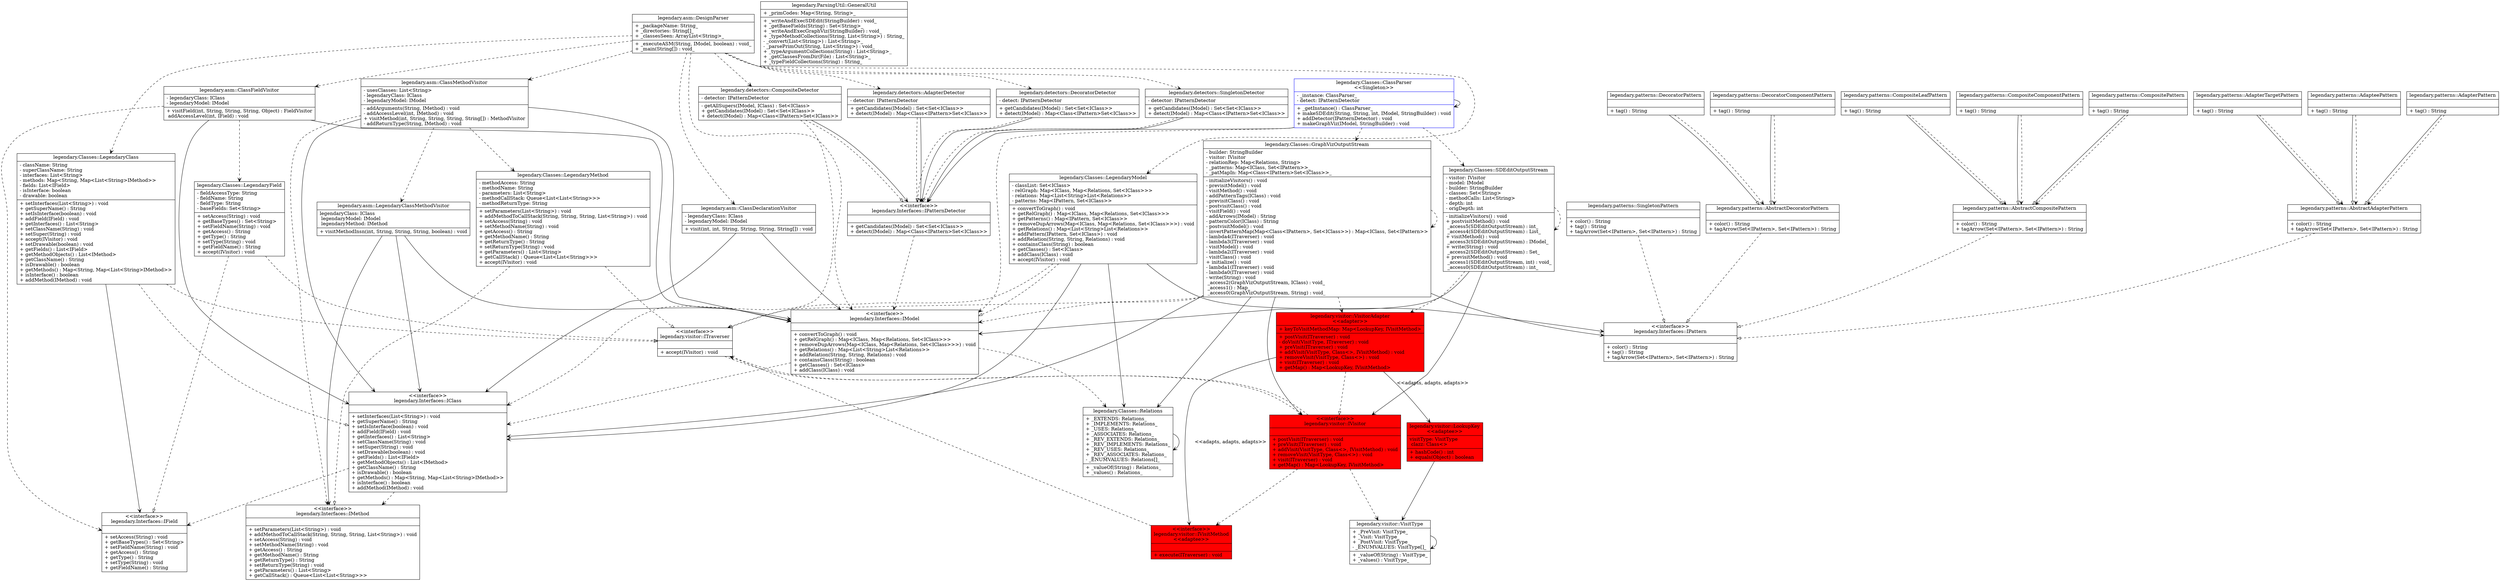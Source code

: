 digraph G{
	node [shape = "record"]
legendaryasmClassFieldVisitor [
	label = "{legendary.asm::ClassFieldVisitor|
	- legendaryClass: IClass\l
	- legendaryModel: IModel\l
	|
	+ visitField(int, String, String, String, Object) : FieldVisitor\l
	 addAccessLevel(int, IField) : void\l
	}"
	]
legendaryInterfacesIPattern [
	label = "{\<\<interface\>\>\nlegendary.Interfaces::IPattern|
	|
	+ color() : String\l
	+ tag() : String\l
	+ tagArrow(Set\<IPattern\>, Set\<IPattern\>) : String\l
	}"
	]
legendarypatternsCompositeComponentPattern [
	label = "{legendary.patterns::CompositeComponentPattern|
	|
	+ tag() : String\l
	}"
	]
legendaryInterfacesIModel [
	label = "{\<\<interface\>\>\nlegendary.Interfaces::IModel|
	|
	+ convertToGraph() : void\l
	+ getRelGraph() : Map\<IClass, Map\<Relations, Set\<IClass\>\>\>\l
	+ removeDupArrows(Map\<IClass, Map\<Relations, Set\<IClass\>\>\>) : void\l
	+ getRelations() : Map\<List\<String\>List\<Relations\>\>\l
	+ addRelation(String, String, Relations) : void\l
	+ containsClass(String) : boolean\l
	+ getClasses() : Set\<IClass\>\l
	+ addClass(IClass) : void\l
	}"
	]
legendaryvisitorITraverser [
	label = "{\<\<interface\>\>\nlegendary.visitor::ITraverser|
	|
	+ accept(IVisitor) : void\l
	}"
	]
legendaryInterfacesIPattern [
	label = "{\<\<interface\>\>\nlegendary.Interfaces::IPattern|
	|
	+ color() : String\l
	+ tag() : String\l
	+ tagArrow(Set\<IPattern\>, Set\<IPattern\>) : String\l
	}"
	]
legendaryvisitorVisitType [
	label = "{legendary.visitor::VisitType|
	+ _PreVisit: VisitType_\l
	+ _Visit: VisitType_\l
	+ _PostVisit: VisitType_\l
	- _ENUMVALUES: VisitType[]_\l
	|
	+ _valueOf(String) : VisitType_\l
	+ _values() : VisitType_\l
	}"
	]
legendaryvisitorIVisitor [
	label = "{\<\<interface\>\>\nlegendary.visitor::IVisitor\n\<\<target\>\>|
	|
	+ postVisit(ITraverser) : void\l
	+ preVisit(ITraverser) : void\l
	+ addVisit(VisitType, Class\<\>, IVisitMethod) : void\l
	+ removeVisit(VisitType, Class\<\>) : void\l
	+ visit(ITraverser) : void\l
	+ getMap() : Map\<LookupKey, IVisitMethod\>\l
	}"
	style = "filled"
fillcolor = "red"]
legendarypatternsAbstractDecoratorPattern [
	label = "{legendary.patterns::AbstractDecoratorPattern|
	|
	+ color() : String\l
	+ tagArrow(Set\<IPattern\>, Set\<IPattern\>) : String\l
	}"
	]
legendaryParsingUtilGeneralUtil [
	label = "{legendary.ParsingUtil::GeneralUtil|
	+ _primCodes: Map\<String, String\>_\l
	|
	+ _writeAndExecSDEdit(StringBuilder) : void_\l
	+ _getBaseFields(String) : Set\<String\>_\l
	+ _writeAndExecGraphViz(StringBuilder) : void_\l
	+ _typeMethodCollections(String, List\<String\>) : String_\l
	- _convert(List\<String\>) : List\<String\>_\l
	- _parsePrimOut(String, List\<String\>) : void_\l
	+ _typeArgumentCollections(String) : List\<String\>_\l
	+ _getClassesFromDir(File) : List\<String\>_\l
	+ _typeFieldCollections(String) : String_\l
	}"
	]
legendaryasmClassDeclarationVisitor [
	label = "{legendary.asm::ClassDeclarationVisitor|
	- legendaryClass: IClass\l
	- legendaryModel: IModel\l
	|
	+ visit(int, int, String, String, String, String[]) : void\l
	}"
	]
legendaryvisitorITraverser [
	label = "{\<\<interface\>\>\nlegendary.visitor::ITraverser|
	|
	+ accept(IVisitor) : void\l
	}"
	]
legendaryInterfacesIPatternDetector [
	label = "{\<\<interface\>\>\nlegendary.Interfaces::IPatternDetector|
	|
	+ getCandidates(IModel) : Set\<Set\<IClass\>\>\l
	+ detect(IModel) : Map\<Class\<IPattern\>Set\<IClass\>\>\l
	}"
	]
legendaryInterfacesIPattern [
	label = "{\<\<interface\>\>\nlegendary.Interfaces::IPattern|
	|
	+ color() : String\l
	+ tag() : String\l
	+ tagArrow(Set\<IPattern\>, Set\<IPattern\>) : String\l
	}"
	]
legendarypatternsAdapteePattern [
	label = "{legendary.patterns::AdapteePattern|
	|
	+ tag() : String\l
	}"
	]
legendaryInterfacesIClass [
	label = "{\<\<interface\>\>\nlegendary.Interfaces::IClass|
	|
	+ setInterfaces(List\<String\>) : void\l
	+ getSuperName() : String\l
	+ setIsInterface(boolean) : void\l
	+ addField(IField) : void\l
	+ getInterfaces() : List\<String\>\l
	+ setClassName(String) : void\l
	+ setSuper(String) : void\l
	+ setDrawable(boolean) : void\l
	+ getFields() : List\<IField\>\l
	+ getMethodObjects() : List\<IMethod\>\l
	+ getClassName() : String\l
	+ isDrawable() : boolean\l
	+ getMethods() : Map\<String, Map\<List\<String\>IMethod\>\>\l
	+ isInterface() : boolean\l
	+ addMethod(IMethod) : void\l
	}"
	]
legendaryClassesGraphVizOutputStream [
	label = "{legendary.Classes::GraphVizOutputStream|
	- builder: StringBuilder\l
	- visitor: IVisitor\l
	- relationRep: Map\<Relations, String\>\l
	- _patterns: Map\<IClass, Set\<IPattern\>\>_\l
	- _patMapIn: Map\<Class\<IPattern\>Set\<IClass\>\>_\l
	|
	- initializeVisitors() : void\l
	- previsitModel() : void\l
	- visitMethod() : void\l
	- addPatternTags(IClass) : void\l
	- previsitClass() : void\l
	- postvisitClass() : void\l
	- visitField() : void\l
	- addArrows(IModel) : String\l
	- patternColor(IClass) : String\l
	- postvisitModel() : void\l
	- invertPatternMap(Map\<Class\<IPattern\>, Set\<IClass\>\>) : Map\<IClass, Set\<IPattern\>\>\l
	- lambda4(ITraverser) : void\l
	- lambda3(ITraverser) : void\l
	- visitModel() : void\l
	- lambda2(ITraverser) : void\l
	- visitClass() : void\l
	+ initialize() : void\l
	- lambda1(ITraverser) : void\l
	- lambda0(ITraverser) : void\l
	- write(String) : void\l
	 _access2(GraphVizOutputStream, IClass) : void_\l
	 _access1() : Map_\l
	 _access0(GraphVizOutputStream, String) : void_\l
	}"
	]
legendaryvisitorIVisitMethod [
	label = "{\<\<interface\>\>\nlegendary.visitor::IVisitMethod\n\<\<adaptee\>\>|
	|
	+ execute(ITraverser) : void\l
	}"
	style = "filled"
fillcolor = "red"]
legendaryInterfacesIField [
	label = "{\<\<interface\>\>\nlegendary.Interfaces::IField|
	|
	+ setAccess(String) : void\l
	+ getBaseTypes() : Set\<String\>\l
	+ setFieldName(String) : void\l
	+ getAccess() : String\l
	+ getType() : String\l
	+ setType(String) : void\l
	+ getFieldName() : String\l
	}"
	]
legendaryClassesLegendaryField [
	label = "{legendary.Classes::LegendaryField|
	- fieldAccessType: String\l
	- fieldName: String\l
	- fieldType: String\l
	- baseFields: Set\<String\>\l
	|
	+ setAccess(String) : void\l
	+ getBaseTypes() : Set\<String\>\l
	+ setFieldName(String) : void\l
	+ getAccess() : String\l
	+ getType() : String\l
	+ setType(String) : void\l
	+ getFieldName() : String\l
	+ accept(IVisitor) : void\l
	}"
	]
legendaryasmLegendaryClassMethodVisitor [
	label = "{legendary.asm::LegendaryClassMethodVisitor|
	 legendaryClass: IClass\l
	 legendaryModel: IModel\l
	 legendaryMethod: IMethod\l
	|
	+ visitMethodInsn(int, String, String, String, boolean) : void\l
	}"
	]
legendaryInterfacesIPattern [
	label = "{\<\<interface\>\>\nlegendary.Interfaces::IPattern|
	|
	+ color() : String\l
	+ tag() : String\l
	+ tagArrow(Set\<IPattern\>, Set\<IPattern\>) : String\l
	}"
	]
legendarypatternsCompositePattern [
	label = "{legendary.patterns::CompositePattern|
	|
	+ tag() : String\l
	}"
	]
legendaryInterfacesIClass [
	label = "{\<\<interface\>\>\nlegendary.Interfaces::IClass|
	|
	+ setInterfaces(List\<String\>) : void\l
	+ getSuperName() : String\l
	+ setIsInterface(boolean) : void\l
	+ addField(IField) : void\l
	+ getInterfaces() : List\<String\>\l
	+ setClassName(String) : void\l
	+ setSuper(String) : void\l
	+ setDrawable(boolean) : void\l
	+ getFields() : List\<IField\>\l
	+ getMethodObjects() : List\<IMethod\>\l
	+ getClassName() : String\l
	+ isDrawable() : boolean\l
	+ getMethods() : Map\<String, Map\<List\<String\>IMethod\>\>\l
	+ isInterface() : boolean\l
	+ addMethod(IMethod) : void\l
	}"
	]
legendarydetectorsSingletonDetector [
	label = "{legendary.detectors::SingletonDetector|
	- detector: IPatternDetector\l
	|
	+ getCandidates(IModel) : Set\<Set\<IClass\>\>\l
	+ detect(IModel) : Map\<Class\<IPattern\>Set\<IClass\>\>\l
	}"
	]
legendaryvisitorVisitorAdapter [
	label = "{legendary.visitor::VisitorAdapter\n\<\<adapter\>\>|
	+ keyToVisitMethodMap: Map\<LookupKey, IVisitMethod\>\l
	|
	+ postVisit(ITraverser) : void\l
	- doVisit(VisitType, ITraverser) : void\l
	+ preVisit(ITraverser) : void\l
	+ addVisit(VisitType, Class\<\>, IVisitMethod) : void\l
	+ removeVisit(VisitType, Class\<\>) : void\l
	+ visit(ITraverser) : void\l
	+ getMap() : Map\<LookupKey, IVisitMethod\>\l
	}"
	style = "filled"
fillcolor = "red"]
legendaryInterfacesIModel [
	label = "{\<\<interface\>\>\nlegendary.Interfaces::IModel|
	|
	+ convertToGraph() : void\l
	+ getRelGraph() : Map\<IClass, Map\<Relations, Set\<IClass\>\>\>\l
	+ removeDupArrows(Map\<IClass, Map\<Relations, Set\<IClass\>\>\>) : void\l
	+ getRelations() : Map\<List\<String\>List\<Relations\>\>\l
	+ addRelation(String, String, Relations) : void\l
	+ containsClass(String) : boolean\l
	+ getClasses() : Set\<IClass\>\l
	+ addClass(IClass) : void\l
	}"
	]
legendaryvisitorITraverser [
	label = "{\<\<interface\>\>\nlegendary.visitor::ITraverser|
	|
	+ accept(IVisitor) : void\l
	}"
	]
legendarypatternsAdapterPattern [
	label = "{legendary.patterns::AdapterPattern|
	|
	+ tag() : String\l
	}"
	]
legendarypatternsSingletonPattern [
	label = "{legendary.patterns::SingletonPattern|
	|
	+ color() : String\l
	+ tag() : String\l
	+ tagArrow(Set\<IPattern\>, Set\<IPattern\>) : String\l
	}"
	]
legendarydetectorsDecoratorDetector [
	label = "{legendary.detectors::DecoratorDetector|
	- detect: IPatternDetector\l
	|
	+ getCandidates(IModel) : Set\<Set\<IClass\>\>\l
	+ detect(IModel) : Map\<Class\<IPattern\>Set\<IClass\>\>\l
	}"
	]
legendaryInterfacesIPattern [
	label = "{\<\<interface\>\>\nlegendary.Interfaces::IPattern|
	|
	+ color() : String\l
	+ tag() : String\l
	+ tagArrow(Set\<IPattern\>, Set\<IPattern\>) : String\l
	}"
	]
legendaryClassesLegendaryClass [
	label = "{legendary.Classes::LegendaryClass|
	- className: String\l
	- superClassName: String\l
	- interfaces: List\<String\>\l
	- methods: Map\<String, Map\<List\<String\>IMethod\>\>\l
	- fields: List\<IField\>\l
	- isInterface: boolean\l
	- drawable: boolean\l
	|
	+ setInterfaces(List\<String\>) : void\l
	+ getSuperName() : String\l
	+ setIsInterface(boolean) : void\l
	+ addField(IField) : void\l
	+ getInterfaces() : List\<String\>\l
	+ setClassName(String) : void\l
	+ setSuper(String) : void\l
	+ accept(IVisitor) : void\l
	+ setDrawable(boolean) : void\l
	+ getFields() : List\<IField\>\l
	+ getMethodObjects() : List\<IMethod\>\l
	+ getClassName() : String\l
	+ isDrawable() : boolean\l
	+ getMethods() : Map\<String, Map\<List\<String\>IMethod\>\>\l
	+ isInterface() : boolean\l
	+ addMethod(IMethod) : void\l
	}"
	]
legendaryvisitorITraverser [
	label = "{\<\<interface\>\>\nlegendary.visitor::ITraverser|
	|
	+ accept(IVisitor) : void\l
	}"
	]
legendaryInterfacesIModel [
	label = "{\<\<interface\>\>\nlegendary.Interfaces::IModel|
	|
	+ convertToGraph() : void\l
	+ getRelGraph() : Map\<IClass, Map\<Relations, Set\<IClass\>\>\>\l
	+ removeDupArrows(Map\<IClass, Map\<Relations, Set\<IClass\>\>\>) : void\l
	+ getRelations() : Map\<List\<String\>List\<Relations\>\>\l
	+ addRelation(String, String, Relations) : void\l
	+ containsClass(String) : boolean\l
	+ getClasses() : Set\<IClass\>\l
	+ addClass(IClass) : void\l
	}"
	]
legendaryClassesClassParser [
	label = "{legendary.Classes::ClassParser\n\<\<Singleton\>\>|
	- _instance: ClassParser_\l
	- detect: IPatternDetector\l
	|
	+ _getInstance() : ClassParser_\l
	+ makeSDEdit(String, String, int, IModel, StringBuilder) : void\l
	+ addDetector(IPatternDetector) : void\l
	+ makeGraphViz(IModel, StringBuilder) : void\l
	}"
	color = blue]
legendaryasmClassMethodVisitor [
	label = "{legendary.asm::ClassMethodVisitor|
	- usesClasses: List\<String\>\l
	- legendaryClass: IClass\l
	- legendaryModel: IModel\l
	|
	- addArguments(String, IMethod) : void\l
	- addAccessLevel(int, IMethod) : void\l
	+ visitMethod(int, String, String, String, String[]) : MethodVisitor\l
	- addReturnType(String, IMethod) : void\l
	}"
	]
legendaryvisitorITraverser [
	label = "{\<\<interface\>\>\nlegendary.visitor::ITraverser|
	|
	+ accept(IVisitor) : void\l
	}"
	]
legendaryInterfacesIPatternDetector [
	label = "{\<\<interface\>\>\nlegendary.Interfaces::IPatternDetector|
	|
	+ getCandidates(IModel) : Set\<Set\<IClass\>\>\l
	+ detect(IModel) : Map\<Class\<IPattern\>Set\<IClass\>\>\l
	}"
	]
legendarypatternsDecoratorPattern [
	label = "{legendary.patterns::DecoratorPattern|
	|
	+ tag() : String\l
	}"
	]
legendaryvisitorIVisitor [
	label = "{\<\<interface\>\>\nlegendary.visitor::IVisitor|
	|
	+ postVisit(ITraverser) : void\l
	+ preVisit(ITraverser) : void\l
	+ addVisit(VisitType, Class\<\>, IVisitMethod) : void\l
	+ removeVisit(VisitType, Class\<\>) : void\l
	+ visit(ITraverser) : void\l
	+ getMap() : Map\<LookupKey, IVisitMethod\>\l
	}"
	]
legendarydetectorsAdapterDetector [
	label = "{legendary.detectors::AdapterDetector|
	- detector: IPatternDetector\l
	|
	+ getCandidates(IModel) : Set\<Set\<IClass\>\>\l
	+ detect(IModel) : Map\<Class\<IPattern\>Set\<IClass\>\>\l
	}"
	]
legendaryInterfacesIMethod [
	label = "{\<\<interface\>\>\nlegendary.Interfaces::IMethod|
	|
	+ setParameters(List\<String\>) : void\l
	+ addMethodToCallStack(String, String, String, List\<String\>) : void\l
	+ setAccess(String) : void\l
	+ setMethodName(String) : void\l
	+ getAccess() : String\l
	+ getMethodName() : String\l
	+ getReturnType() : String\l
	+ setReturnType(String) : void\l
	+ getParameters() : List\<String\>\l
	+ getCallStack() : Queue\<List\<List\<String\>\>\>\l
	}"
	]
legendaryClassesRelations [
	label = "{legendary.Classes::Relations|
	+ _EXTENDS: Relations_\l
	+ _IMPLEMENTS: Relations_\l
	+ _USES: Relations_\l
	+ _ASSOCIATES: Relations_\l
	+ _REV_EXTENDS: Relations_\l
	+ _REV_IMPLEMENTS: Relations_\l
	+ _REV_USES: Relations_\l
	+ _REV_ASSOCIATES: Relations_\l
	- _ENUMVALUES: Relations[]_\l
	|
	+ _valueOf(String) : Relations_\l
	+ _values() : Relations_\l
	}"
	]
legendaryInterfacesIPatternDetector [
	label = "{\<\<interface\>\>\nlegendary.Interfaces::IPatternDetector|
	|
	+ getCandidates(IModel) : Set\<Set\<IClass\>\>\l
	+ detect(IModel) : Map\<Class\<IPattern\>Set\<IClass\>\>\l
	}"
	]
legendaryInterfacesIClass [
	label = "{\<\<interface\>\>\nlegendary.Interfaces::IClass|
	|
	+ setInterfaces(List\<String\>) : void\l
	+ getSuperName() : String\l
	+ setIsInterface(boolean) : void\l
	+ addField(IField) : void\l
	+ getInterfaces() : List\<String\>\l
	+ setClassName(String) : void\l
	+ setSuper(String) : void\l
	+ setDrawable(boolean) : void\l
	+ getFields() : List\<IField\>\l
	+ getMethodObjects() : List\<IMethod\>\l
	+ getClassName() : String\l
	+ isDrawable() : boolean\l
	+ getMethods() : Map\<String, Map\<List\<String\>IMethod\>\>\l
	+ isInterface() : boolean\l
	+ addMethod(IMethod) : void\l
	}"
	]
legendaryvisitorIVisitor [
	label = "{\<\<interface\>\>\nlegendary.visitor::IVisitor|
	|
	+ postVisit(ITraverser) : void\l
	+ preVisit(ITraverser) : void\l
	+ addVisit(VisitType, Class\<\>, IVisitMethod) : void\l
	+ removeVisit(VisitType, Class\<\>) : void\l
	+ visit(ITraverser) : void\l
	+ getMap() : Map\<LookupKey, IVisitMethod\>\l
	}"
	]
legendaryInterfacesIPatternDetector [
	label = "{\<\<interface\>\>\nlegendary.Interfaces::IPatternDetector|
	|
	+ getCandidates(IModel) : Set\<Set\<IClass\>\>\l
	+ detect(IModel) : Map\<Class\<IPattern\>Set\<IClass\>\>\l
	}"
	]
legendaryInterfacesIPatternDetector [
	label = "{\<\<interface\>\>\nlegendary.Interfaces::IPatternDetector|
	|
	+ getCandidates(IModel) : Set\<Set\<IClass\>\>\l
	+ detect(IModel) : Map\<Class\<IPattern\>Set\<IClass\>\>\l
	}"
	]
legendaryClassesSDEditOutputStream [
	label = "{legendary.Classes::SDEditOutputStream|
	- visitor: IVisitor\l
	- model: IModel\l
	- builder: StringBuilder\l
	- classes: Set\<String\>\l
	- methodCalls: List\<String\>\l
	- depth: int\l
	- origDepth: int\l
	|
	- initializeVisitors() : void\l
	+ postvisitMethod() : void\l
	 _access5(SDEditOutputStream) : int_\l
	 _access4(SDEditOutputStream) : List_\l
	+ visitMethod() : void\l
	 _access3(SDEditOutputStream) : IModel_\l
	+ write(String) : void\l
	 _access2(SDEditOutputStream) : Set_\l
	+ previsitMethod() : void\l
	 _access1(SDEditOutputStream, int) : void_\l
	 _access0(SDEditOutputStream) : int_\l
	}"
	]
legendaryClassesLegendaryModel [
	label = "{legendary.Classes::LegendaryModel|
	- classList: Set\<IClass\>\l
	- relGraph: Map\<IClass, Map\<Relations, Set\<IClass\>\>\>\l
	- relations: Map\<List\<String\>List\<Relations\>\>\l
	- patterns: Map\<IPattern, Set\<IClass\>\>\l
	|
	+ convertToGraph() : void\l
	+ getRelGraph() : Map\<IClass, Map\<Relations, Set\<IClass\>\>\>\l
	+ getPatterns() : Map\<IPattern, Set\<IClass\>\>\l
	+ removeDupArrows(Map\<IClass, Map\<Relations, Set\<IClass\>\>\>) : void\l
	+ getRelations() : Map\<List\<String\>List\<Relations\>\>\l
	+ addPattern(IPattern, Set\<IClass\>) : void\l
	+ addRelation(String, String, Relations) : void\l
	+ containsClass(String) : boolean\l
	+ getClasses() : Set\<IClass\>\l
	+ addClass(IClass) : void\l
	+ accept(IVisitor) : void\l
	}"
	]
legendaryvisitorLookupKey [
	label = "{legendary.visitor::LookupKey\n\<\<adaptee\>\>|
	 visitType: VisitType\l
	 clazz: Class\<\>\l
	|
	+ hashCode() : int\l
	+ equals(Object) : boolean\l
	}"
	style = "filled"
fillcolor = "red"]
legendaryInterfacesIField [
	label = "{\<\<interface\>\>\nlegendary.Interfaces::IField|
	|
	+ setAccess(String) : void\l
	+ getBaseTypes() : Set\<String\>\l
	+ setFieldName(String) : void\l
	+ getAccess() : String\l
	+ getType() : String\l
	+ setType(String) : void\l
	+ getFieldName() : String\l
	}"
	]
legendaryClassesLegendaryMethod [
	label = "{legendary.Classes::LegendaryMethod|
	- methodAccess: String\l
	- methodName: String\l
	- parameters: List\<String\>\l
	- methodCallStack: Queue\<List\<List\<String\>\>\>\l
	- methodReturnType: String\l
	|
	+ setParameters(List\<String\>) : void\l
	+ addMethodToCallStack(String, String, String, List\<String\>) : void\l
	+ setAccess(String) : void\l
	+ setMethodName(String) : void\l
	+ getAccess() : String\l
	+ getMethodName() : String\l
	+ getReturnType() : String\l
	+ setReturnType(String) : void\l
	+ getParameters() : List\<String\>\l
	+ getCallStack() : Queue\<List\<List\<String\>\>\>\l
	+ accept(IVisitor) : void\l
	}"
	]
legendaryInterfacesIPatternDetector [
	label = "{\<\<interface\>\>\nlegendary.Interfaces::IPatternDetector|
	|
	+ getCandidates(IModel) : Set\<Set\<IClass\>\>\l
	+ detect(IModel) : Map\<Class\<IPattern\>Set\<IClass\>\>\l
	}"
	]
legendaryInterfacesIMethod [
	label = "{\<\<interface\>\>\nlegendary.Interfaces::IMethod|
	|
	+ setParameters(List\<String\>) : void\l
	+ addMethodToCallStack(String, String, String, List\<String\>) : void\l
	+ setAccess(String) : void\l
	+ setMethodName(String) : void\l
	+ getAccess() : String\l
	+ getMethodName() : String\l
	+ getReturnType() : String\l
	+ setReturnType(String) : void\l
	+ getParameters() : List\<String\>\l
	+ getCallStack() : Queue\<List\<List\<String\>\>\>\l
	}"
	]
legendarypatternsAbstractCompositePattern [
	label = "{legendary.patterns::AbstractCompositePattern|
	|
	+ color() : String\l
	+ tagArrow(Set\<IPattern\>, Set\<IPattern\>) : String\l
	}"
	]
legendarypatternsDecoratorComponentPattern [
	label = "{legendary.patterns::DecoratorComponentPattern|
	|
	+ tag() : String\l
	}"
	]
legendarypatternsAbstractAdapterPattern [
	label = "{legendary.patterns::AbstractAdapterPattern|
	|
	+ color() : String\l
	+ tagArrow(Set\<IPattern\>, Set\<IPattern\>) : String\l
	}"
	]
legendaryInterfacesIMethod [
	label = "{\<\<interface\>\>\nlegendary.Interfaces::IMethod|
	|
	+ setParameters(List\<String\>) : void\l
	+ addMethodToCallStack(String, String, String, List\<String\>) : void\l
	+ setAccess(String) : void\l
	+ setMethodName(String) : void\l
	+ getAccess() : String\l
	+ getMethodName() : String\l
	+ getReturnType() : String\l
	+ setReturnType(String) : void\l
	+ getParameters() : List\<String\>\l
	+ getCallStack() : Queue\<List\<List\<String\>\>\>\l
	}"
	]
legendarydetectorsCompositeDetector [
	label = "{legendary.detectors::CompositeDetector|
	- detector: IPatternDetector\l
	|
	- getAllSupers(IModel, IClass) : Set\<IClass\>\l
	+ getCandidates(IModel) : Set\<Set\<IClass\>\>\l
	+ detect(IModel) : Map\<Class\<IPattern\>Set\<IClass\>\>\l
	}"
	]
legendaryasmDesignParser [
	label = "{legendary.asm::DesignParser|
	+ _packageName: String_\l
	+ _directories: String[]_\l
	+ _classesSeen: ArrayList\<String\>_\l
	|
	+ _executeASM(String, IModel, boolean) : void_\l
	+ _main(String[]) : void_\l
	}"
	]
legendaryvisitorVisitType [
	label = "{legendary.visitor::VisitType|
	+ _PreVisit: VisitType_\l
	+ _Visit: VisitType_\l
	+ _PostVisit: VisitType_\l
	- _ENUMVALUES: VisitType[]_\l
	|
	+ _valueOf(String) : VisitType_\l
	+ _values() : VisitType_\l
	}"
	]
legendarypatternsCompositeLeafPattern [
	label = "{legendary.patterns::CompositeLeafPattern|
	|
	+ tag() : String\l
	}"
	]
legendarypatternsAdapterTargetPattern [
	label = "{legendary.patterns::AdapterTargetPattern|
	|
	+ tag() : String\l
	}"
	]
	edge [style = "dashed"] [arrowhead = "open"]
	[label = ""]legendaryasmClassFieldVisitor->legendaryInterfacesIField
	edge [style = "dashed"] [arrowhead = "open"]
	[label = ""]legendaryasmClassFieldVisitor->legendaryClassesLegendaryField
	edge [style = "solid"] [arrowhead = "open"]
	[label = ""]legendaryasmClassFieldVisitor->legendaryInterfacesIClass
	edge [style = "solid"] [arrowhead = "open"]
	[label = ""]legendaryasmClassFieldVisitor->legendaryInterfacesIModel
	edge [style = "solid"] [arrowhead = "empty"]
	[label = ""]legendarypatternsCompositeComponentPattern->legendarypatternsAbstractCompositePattern
	edge [style = "dashed"] [arrowhead = "open"]
	[label = ""]legendarypatternsCompositeComponentPattern->legendarypatternsAbstractCompositePattern
	edge [style = "dashed"] [arrowhead = "open"]
	[label = ""]legendaryInterfacesIModel->legendaryInterfacesIClass
	edge [style = "dashed"] [arrowhead = "open"]
	[label = ""]legendaryInterfacesIModel->legendaryClassesRelations
	edge [style = "dashed"] [arrowhead = "open"]
	[label = ""]legendaryvisitorITraverser->legendaryvisitorIVisitor
	edge [style = "solid"] [arrowhead = "open"]
	[label = ""]legendaryvisitorVisitType->legendaryvisitorVisitType
	edge [style = "dashed"] [arrowhead = "open"]
	[label = ""]legendaryvisitorIVisitor->legendaryvisitorIVisitMethod
	edge [style = "dashed"] [arrowhead = "open"]
	[label = ""]legendaryvisitorIVisitor->legendaryvisitorITraverser
	edge [style = "dashed"] [arrowhead = "open"]
	[label = ""]legendaryvisitorIVisitor->legendaryvisitorVisitType
	edge [style = "dashed"] [arrowhead = "empty"]
	[label = ""]legendarypatternsAbstractDecoratorPattern->legendaryInterfacesIPattern
	edge [style = "solid"] [arrowhead = "open"]
	[label = ""]legendaryasmClassDeclarationVisitor->legendaryInterfacesIClass
	edge [style = "solid"] [arrowhead = "open"]
	[label = ""]legendaryasmClassDeclarationVisitor->legendaryInterfacesIModel
	edge [style = "dashed"] [arrowhead = "open"]
	[label = ""]legendaryInterfacesIPatternDetector->legendaryInterfacesIModel
	edge [style = "solid"] [arrowhead = "empty"]
	[label = ""]legendarypatternsAdapteePattern->legendarypatternsAbstractAdapterPattern
	edge [style = "dashed"] [arrowhead = "open"]
	[label = ""]legendarypatternsAdapteePattern->legendarypatternsAbstractAdapterPattern
	edge [style = "dashed"] [arrowhead = "open"]
	[label = ""]legendaryInterfacesIClass->legendaryInterfacesIField
	edge [style = "dashed"] [arrowhead = "open"]
	[label = ""]legendaryInterfacesIClass->legendaryInterfacesIMethod
	edge [style = "dashed"] [arrowhead = "open"]
	[label = ""]legendaryClassesGraphVizOutputStream->legendaryvisitorVisitorAdapter
	edge [style = "dashed"] [arrowhead = "open"]
	[label = ""]legendaryClassesGraphVizOutputStream->legendaryClassesGraphVizOutputStream
	edge [style = "dashed"] [arrowhead = "open"]
	[label = ""]legendaryClassesGraphVizOutputStream->legendaryvisitorITraverser
	edge [style = "dashed"] [arrowhead = "open"]
	[label = ""]legendaryClassesGraphVizOutputStream->legendaryInterfacesIModel
	edge [style = "solid"] [arrowhead = "open"]
	[label = ""]legendaryClassesGraphVizOutputStream->legendaryInterfacesIPattern
	edge [style = "solid"] [arrowhead = "open"]
	[label = ""]legendaryClassesGraphVizOutputStream->legendaryInterfacesIClass
	edge [style = "solid"] [arrowhead = "open"]
	[label = ""]legendaryClassesGraphVizOutputStream->legendaryClassesRelations
	edge [style = "solid"] [arrowhead = "open"]
	[label = ""]legendaryClassesGraphVizOutputStream->legendaryvisitorIVisitor
	edge [style = "dashed"] [arrowhead = "open"]
	[label = ""]legendaryvisitorIVisitMethod->legendaryvisitorITraverser
	edge [style = "dashed"] [arrowhead = "empty"]
	[label = ""]legendaryClassesLegendaryField->legendaryInterfacesIField
	edge [style = "dashed"] [arrowhead = "empty"]
	[label = ""]legendaryClassesLegendaryField->legendaryvisitorITraverser
	edge [style = "solid"] [arrowhead = "open"]
	[label = ""]legendaryasmLegendaryClassMethodVisitor->legendaryInterfacesIClass
	edge [style = "solid"] [arrowhead = "open"]
	[label = ""]legendaryasmLegendaryClassMethodVisitor->legendaryInterfacesIModel
	edge [style = "solid"] [arrowhead = "open"]
	[label = ""]legendaryasmLegendaryClassMethodVisitor->legendaryInterfacesIMethod
	edge [style = "solid"] [arrowhead = "empty"]
	[label = ""]legendarypatternsCompositePattern->legendarypatternsAbstractCompositePattern
	edge [style = "dashed"] [arrowhead = "open"]
	[label = ""]legendarypatternsCompositePattern->legendarypatternsAbstractCompositePattern
	edge [style = "dashed"] [arrowhead = "empty"]
	[label = ""]legendarydetectorsSingletonDetector->legendaryInterfacesIPatternDetector
	edge [style = "solid"] [arrowhead = "open"]
	[label = ""]legendarydetectorsSingletonDetector->legendaryInterfacesIPatternDetector
	edge [style = "dashed"] [arrowhead = "empty"]
	[label = ""]legendaryvisitorVisitorAdapter->legendaryvisitorIVisitor
	edge [style = "solid"] [arrowhead = "open"]
	[label = "\<\<adapts, adapts, adapts\>\>"]legendaryvisitorVisitorAdapter->legendaryvisitorIVisitMethod
	edge [style = "solid"] [arrowhead = "open"]
	[label = "\<\<adapts, adapts, adapts\>\>"]legendaryvisitorVisitorAdapter->legendaryvisitorLookupKey
	edge [style = "solid"] [arrowhead = "empty"]
	[label = ""]legendarypatternsAdapterPattern->legendarypatternsAbstractAdapterPattern
	edge [style = "dashed"] [arrowhead = "open"]
	[label = ""]legendarypatternsAdapterPattern->legendarypatternsAbstractAdapterPattern
	edge [style = "dashed"] [arrowhead = "empty"]
	[label = ""]legendarypatternsSingletonPattern->legendaryInterfacesIPattern
	edge [style = "dashed"] [arrowhead = "empty"]
	[label = ""]legendarydetectorsDecoratorDetector->legendaryInterfacesIPatternDetector
	edge [style = "solid"] [arrowhead = "open"]
	[label = ""]legendarydetectorsDecoratorDetector->legendaryInterfacesIPatternDetector
	edge [style = "dashed"] [arrowhead = "empty"]
	[label = ""]legendaryClassesLegendaryClass->legendaryInterfacesIClass
	edge [style = "dashed"] [arrowhead = "empty"]
	[label = ""]legendaryClassesLegendaryClass->legendaryvisitorITraverser
	edge [style = "solid"] [arrowhead = "open"]
	[label = ""]legendaryClassesLegendaryClass->legendaryInterfacesIField
	edge [style = "dashed"] [arrowhead = "open"]
	[label = ""]legendaryClassesClassParser->legendaryClassesGraphVizOutputStream
	edge [style = "dashed"] [arrowhead = "open"]
	[label = ""]legendaryClassesClassParser->legendaryInterfacesIModel
	edge [style = "dashed"] [arrowhead = "open"]
	[label = ""]legendaryClassesClassParser->legendaryClassesSDEditOutputStream
	edge [style = "solid"] [arrowhead = "open"]
	[label = ""]legendaryClassesClassParser->legendaryClassesClassParser
	edge [style = "solid"] [arrowhead = "open"]
	[label = ""]legendaryClassesClassParser->legendaryInterfacesIPatternDetector
	edge [style = "dashed"] [arrowhead = "open"]
	[label = ""]legendaryasmClassMethodVisitor->legendaryClassesLegendaryMethod
	edge [style = "dashed"] [arrowhead = "open"]
	[label = ""]legendaryasmClassMethodVisitor->legendaryasmLegendaryClassMethodVisitor
	edge [style = "dashed"] [arrowhead = "open"]
	[label = ""]legendaryasmClassMethodVisitor->legendaryInterfacesIMethod
	edge [style = "solid"] [arrowhead = "open"]
	[label = ""]legendaryasmClassMethodVisitor->legendaryInterfacesIClass
	edge [style = "solid"] [arrowhead = "open"]
	[label = ""]legendaryasmClassMethodVisitor->legendaryInterfacesIModel
	edge [style = "solid"] [arrowhead = "empty"]
	[label = ""]legendarypatternsDecoratorPattern->legendarypatternsAbstractDecoratorPattern
	edge [style = "dashed"] [arrowhead = "open"]
	[label = ""]legendarypatternsDecoratorPattern->legendarypatternsAbstractDecoratorPattern
	edge [style = "dashed"] [arrowhead = "empty"]
	[label = ""]legendarydetectorsAdapterDetector->legendaryInterfacesIPatternDetector
	edge [style = "solid"] [arrowhead = "open"]
	[label = ""]legendarydetectorsAdapterDetector->legendaryInterfacesIPatternDetector
	edge [style = "solid"] [arrowhead = "open"]
	[label = ""]legendaryClassesRelations->legendaryClassesRelations
	edge [style = "dashed"] [arrowhead = "open"]
	[label = ""]legendaryClassesSDEditOutputStream->legendaryvisitorVisitorAdapter
	edge [style = "dashed"] [arrowhead = "open"]
	[label = ""]legendaryClassesSDEditOutputStream->legendaryClassesSDEditOutputStream
	edge [style = "solid"] [arrowhead = "open"]
	[label = ""]legendaryClassesSDEditOutputStream->legendaryInterfacesIModel
	edge [style = "solid"] [arrowhead = "open"]
	[label = ""]legendaryClassesSDEditOutputStream->legendaryvisitorIVisitor
	edge [style = "dashed"] [arrowhead = "empty"]
	[label = ""]legendaryClassesLegendaryModel->legendaryInterfacesIModel
	edge [style = "dashed"] [arrowhead = "empty"]
	[label = ""]legendaryClassesLegendaryModel->legendaryvisitorITraverser
	edge [style = "solid"] [arrowhead = "open"]
	[label = ""]legendaryClassesLegendaryModel->legendaryInterfacesIClass
	edge [style = "solid"] [arrowhead = "open"]
	[label = ""]legendaryClassesLegendaryModel->legendaryInterfacesIPattern
	edge [style = "solid"] [arrowhead = "open"]
	[label = ""]legendaryClassesLegendaryModel->legendaryClassesRelations
	edge [style = "solid"] [arrowhead = "open"]
	[label = ""]legendaryvisitorLookupKey->legendaryvisitorVisitType
	edge [style = "dashed"] [arrowhead = "empty"]
	[label = ""]legendaryClassesLegendaryMethod->legendaryvisitorITraverser
	edge [style = "dashed"] [arrowhead = "empty"]
	[label = ""]legendaryClassesLegendaryMethod->legendaryInterfacesIMethod
	edge [style = "dashed"] [arrowhead = "empty"]
	[label = ""]legendarypatternsAbstractCompositePattern->legendaryInterfacesIPattern
	edge [style = "solid"] [arrowhead = "empty"]
	[label = ""]legendarypatternsDecoratorComponentPattern->legendarypatternsAbstractDecoratorPattern
	edge [style = "dashed"] [arrowhead = "open"]
	[label = ""]legendarypatternsDecoratorComponentPattern->legendarypatternsAbstractDecoratorPattern
	edge [style = "dashed"] [arrowhead = "empty"]
	[label = ""]legendarypatternsAbstractAdapterPattern->legendaryInterfacesIPattern
	edge [style = "dashed"] [arrowhead = "open"]
	[label = ""]legendarydetectorsCompositeDetector->legendaryInterfacesIClass
	edge [style = "dashed"] [arrowhead = "empty"]
	[label = ""]legendarydetectorsCompositeDetector->legendaryInterfacesIPatternDetector
	edge [style = "solid"] [arrowhead = "open"]
	[label = ""]legendarydetectorsCompositeDetector->legendaryInterfacesIPatternDetector
	edge [style = "dashed"] [arrowhead = "open"]
	[label = ""]legendaryasmDesignParser->legendaryasmClassFieldVisitor
	edge [style = "dashed"] [arrowhead = "open"]
	[label = ""]legendaryasmDesignParser->legendarydetectorsSingletonDetector
	edge [style = "dashed"] [arrowhead = "open"]
	[label = ""]legendaryasmDesignParser->legendaryasmClassDeclarationVisitor
	edge [style = "dashed"] [arrowhead = "open"]
	[label = ""]legendaryasmDesignParser->legendaryasmClassMethodVisitor
	edge [style = "dashed"] [arrowhead = "open"]
	[label = ""]legendaryasmDesignParser->legendaryInterfacesIModel
	edge [style = "dashed"] [arrowhead = "open"]
	[label = ""]legendaryasmDesignParser->legendarydetectorsDecoratorDetector
	edge [style = "dashed"] [arrowhead = "open"]
	[label = ""]legendaryasmDesignParser->legendaryClassesLegendaryClass
	edge [style = "dashed"] [arrowhead = "open"]
	[label = ""]legendaryasmDesignParser->legendarydetectorsCompositeDetector
	edge [style = "dashed"] [arrowhead = "open"]
	[label = ""]legendaryasmDesignParser->legendaryClassesLegendaryModel
	edge [style = "dashed"] [arrowhead = "open"]
	[label = ""]legendaryasmDesignParser->legendarydetectorsAdapterDetector
	edge [style = "solid"] [arrowhead = "empty"]
	[label = ""]legendarypatternsCompositeLeafPattern->legendarypatternsAbstractCompositePattern
	edge [style = "dashed"] [arrowhead = "open"]
	[label = ""]legendarypatternsCompositeLeafPattern->legendarypatternsAbstractCompositePattern
	edge [style = "solid"] [arrowhead = "empty"]
	[label = ""]legendarypatternsAdapterTargetPattern->legendarypatternsAbstractAdapterPattern
	edge [style = "dashed"] [arrowhead = "open"]
	[label = ""]legendarypatternsAdapterTargetPattern->legendarypatternsAbstractAdapterPattern
}